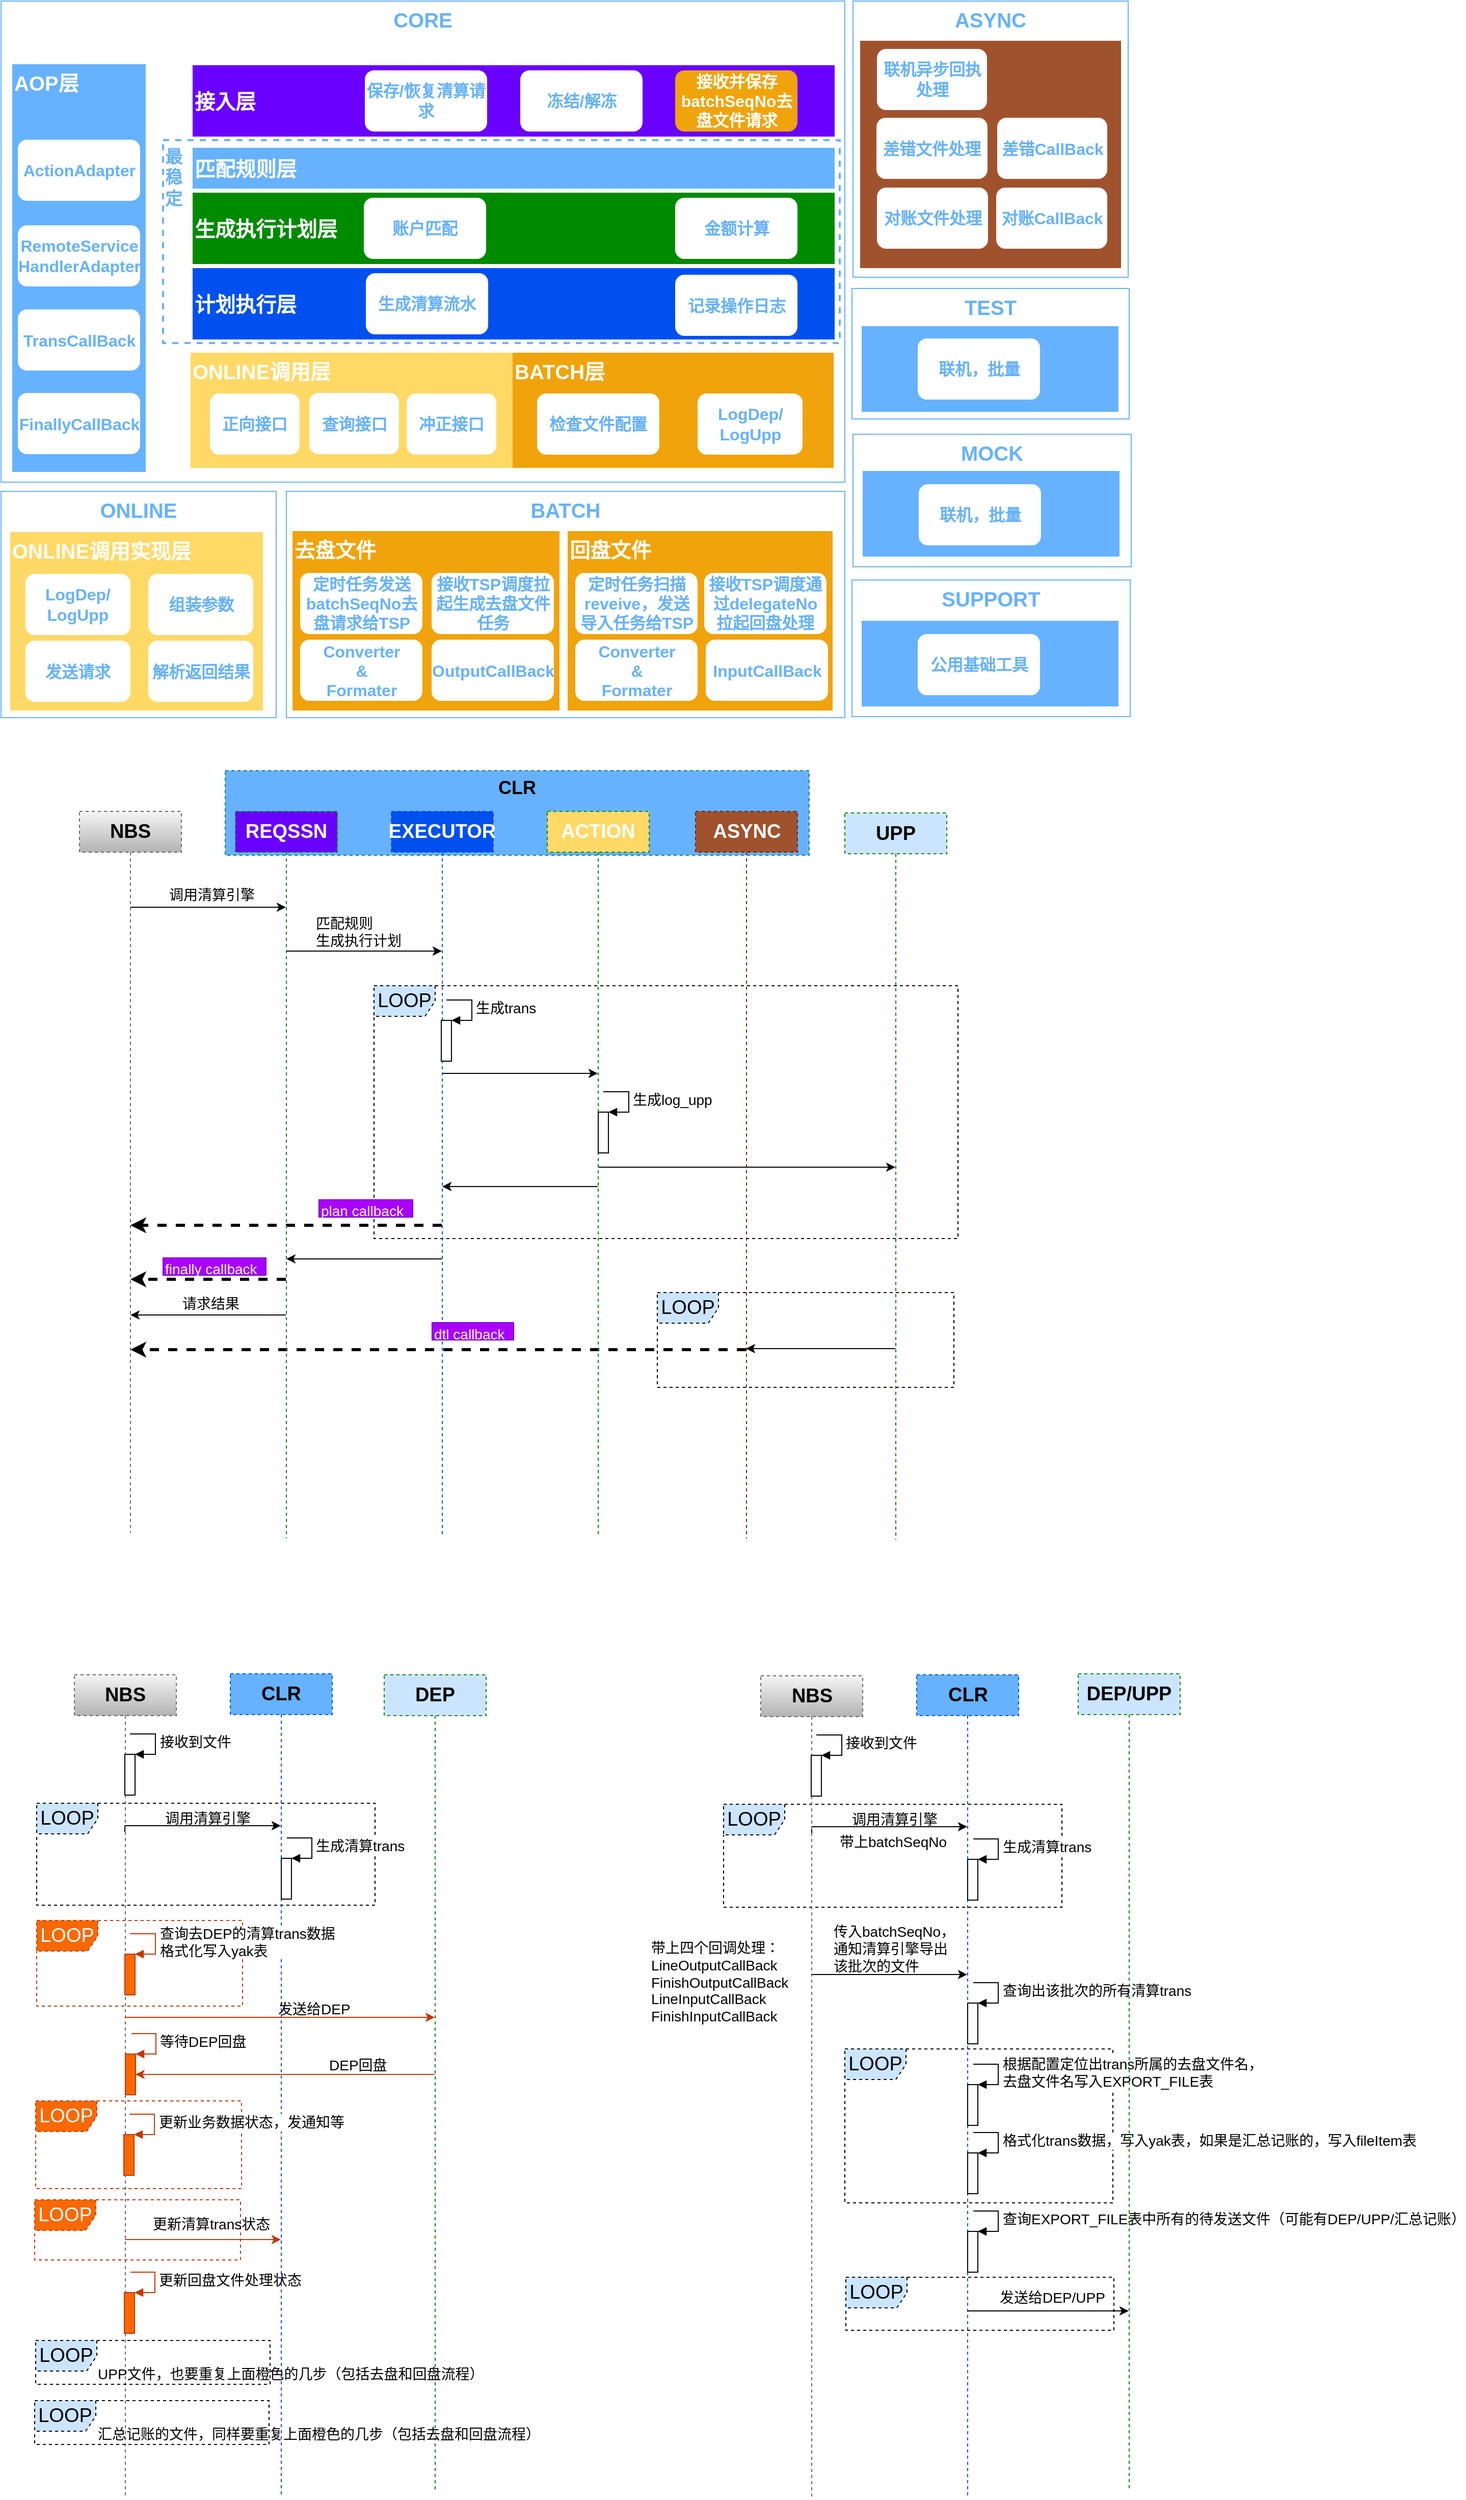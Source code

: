 <mxfile pages="1" version="11.2.8" type="github"><diagram id="kjUhLuTlYEf19-uYpVck" name="ÃÂÃÂ§ÃÂÃÂ¬ÃÂÃÂ¬ 1 ÃÂÃÂ©ÃÂÃÂ¡ÃÂÃÂµ"><mxGraphModel dx="1421" dy="790" grid="0" gridSize="10" guides="1" tooltips="1" connect="1" arrows="1" fold="1" page="0" pageScale="1" pageWidth="827" pageHeight="1169" math="0" shadow="0"><root><mxCell id="0"/><mxCell id="1" parent="0"/><mxCell id="Dk_QuYkN4jDLy0KGSyAI-108" value="LOOP" style="shape=umlFrame;whiteSpace=wrap;html=1;dashed=1;strokeColor=#C73500;fillColor=#fa6800;fontSize=19;fontColor=#ffffff;" vertex="1" parent="1"><mxGeometry x="33" y="2385" width="202" height="59" as="geometry"/></mxCell><mxCell id="Dk_QuYkN4jDLy0KGSyAI-158" value="LOOP" style="shape=umlFrame;whiteSpace=wrap;html=1;dashed=1;strokeColor=#000000;fillColor=#CCE5FF;fontSize=19;fontColor=#000000;" vertex="1" parent="1"><mxGeometry x="828" y="2237" width="263" height="151" as="geometry"/></mxCell><mxCell id="Dk_QuYkN4jDLy0KGSyAI-76" value="LOOP" style="shape=umlFrame;whiteSpace=wrap;html=1;dashed=1;strokeColor=#000000;fillColor=#CCE5FF;fontSize=19;fontColor=#000000;" vertex="1" parent="1"><mxGeometry x="35" y="1996" width="332" height="100" as="geometry"/></mxCell><mxCell id="Dk_QuYkN4jDLy0KGSyAI-8" value="LOOP" style="shape=umlFrame;whiteSpace=wrap;html=1;dashed=1;strokeColor=#000000;fillColor=#CCE5FF;fontSize=19;fontColor=#000000;" vertex="1" parent="1"><mxGeometry x="366" y="1194" width="573" height="248" as="geometry"/></mxCell><mxCell id="Dk_QuYkN4jDLy0KGSyAI-35" style="edgeStyle=orthogonalEdgeStyle;rounded=0;orthogonalLoop=1;jettySize=auto;html=1;dashed=1;strokeWidth=3;fontSize=18;fontColor=#000000;" edge="1" parent="1" source="Dk_QuYkN4jDLy0KGSyAI-39" target="Dk_QuYkN4jDLy0KGSyAI-1"><mxGeometry relative="1" as="geometry"><Array as="points"><mxPoint x="559" y="1551"/><mxPoint x="559" y="1551"/></Array></mxGeometry></mxCell><mxCell id="Dk_QuYkN4jDLy0KGSyAI-34" value="LOOP" style="shape=umlFrame;whiteSpace=wrap;html=1;dashed=1;strokeColor=#000000;fillColor=#CCE5FF;fontSize=19;fontColor=#000000;" vertex="1" parent="1"><mxGeometry x="644" y="1495" width="291" height="93" as="geometry"/></mxCell><mxCell id="Dk_QuYkN4jDLy0KGSyAI-33" value="CLR" style="rounded=0;whiteSpace=wrap;html=1;fontSize=18;verticalAlign=top;fontStyle=1;dashed=1;fillColor=#66B2FF;strokeColor=#0e8088;" vertex="1" parent="1"><mxGeometry x="220" y="983" width="573" height="83" as="geometry"/></mxCell><mxCell id="4c6s9izEjnyOQbOyyqgE-10" value="&lt;div&gt;CORE&lt;/div&gt;&lt;div&gt;&lt;br&gt;&lt;/div&gt;" style="rounded=0;whiteSpace=wrap;html=1;align=center;fillColor=none;strokeColor=#66B2FF;fontSize=20;fontStyle=1;fontColor=#66B2FF;verticalAlign=top;" parent="1" vertex="1"><mxGeometry y="228" width="828" height="472" as="geometry"/></mxCell><mxCell id="uKmGDKJGISxBKUMgDR7r-21" value="&lt;div&gt;&lt;b style=&quot;font-size: 17px&quot;&gt;最&lt;/b&gt;&lt;/div&gt;&lt;div&gt;&lt;b style=&quot;font-size: 17px&quot;&gt;稳&lt;/b&gt;&lt;/div&gt;&lt;div&gt;&lt;b style=&quot;font-size: 17px&quot;&gt;定&lt;/b&gt;&lt;/div&gt;" style="rounded=0;whiteSpace=wrap;html=1;fillColor=none;fontColor=#66B2FF;dashed=1;align=left;verticalAlign=top;fontSize=17;strokeColor=#66B2FF;strokeWidth=2;" parent="1" vertex="1"><mxGeometry x="159" y="364.5" width="664" height="199" as="geometry"/></mxCell><mxCell id="4c6s9izEjnyOQbOyyqgE-11" value="BATCH" style="rounded=0;whiteSpace=wrap;html=1;align=center;fillColor=none;strokeColor=#66B2FF;fontSize=20;fontStyle=1;fontColor=#66B2FF;verticalAlign=top;" parent="1" vertex="1"><mxGeometry x="280" y="709" width="548" height="222" as="geometry"/></mxCell><mxCell id="4c6s9izEjnyOQbOyyqgE-26" value="回盘文件" style="rounded=0;whiteSpace=wrap;html=1;align=left;fillColor=#f0a30a;strokeColor=none;fontSize=20;fontStyle=1;verticalAlign=top;fontColor=#ffffff;" parent="1" vertex="1"><mxGeometry x="556" y="748" width="260" height="176" as="geometry"/></mxCell><mxCell id="4c6s9izEjnyOQbOyyqgE-12" value="ONLINE" style="rounded=0;whiteSpace=wrap;html=1;align=center;fillColor=none;strokeColor=#66B2FF;fontSize=20;fontStyle=1;fontColor=#66B2FF;verticalAlign=top;" parent="1" vertex="1"><mxGeometry y="709" width="270" height="222" as="geometry"/></mxCell><mxCell id="1P6K6oFf8oCfgGA-prA9-4" value="ONLINE调用层" style="rounded=0;whiteSpace=wrap;html=1;align=left;fillColor=#FFD966;strokeColor=none;fontSize=20;fontStyle=1;fontColor=#FFFFFF;verticalAlign=top;" parent="1" vertex="1"><mxGeometry x="186" y="573" width="318" height="113" as="geometry"/></mxCell><mxCell id="H8eZMBbduY-FewTbX4_A-4" value="&lt;font style=&quot;font-size: 20px;&quot; color=&quot;#FFFFFF&quot;&gt;接入层&lt;/font&gt;" style="rounded=0;whiteSpace=wrap;html=1;align=left;fillColor=#6A00FF;strokeColor=none;fontFamily=Helvetica;fontSize=20;fontStyle=1;fontColor=#ffffff;" parent="1" vertex="1"><mxGeometry x="188" y="291" width="630" height="70" as="geometry"/></mxCell><mxCell id="H8eZMBbduY-FewTbX4_A-7" value="&lt;font style=&quot;font-size: 20px&quot; color=&quot;#FFFFFF&quot;&gt;匹配规则层&lt;/font&gt;" style="rounded=0;whiteSpace=wrap;html=1;align=left;fillColor=#66B2FF;strokeColor=none;fontSize=20;fontStyle=1;fontColor=#ffffff;" parent="1" vertex="1"><mxGeometry x="188" y="372" width="630" height="40" as="geometry"/></mxCell><mxCell id="jm_BWGQIBMTPluMQ3C9E-6" value="&lt;font style=&quot;font-size: 20px&quot; color=&quot;#FFFFFF&quot;&gt;生成执行计划层&lt;/font&gt;" style="rounded=0;whiteSpace=wrap;html=1;align=left;fillColor=#008A00;strokeColor=none;fontSize=20;fontStyle=1;fontColor=#ffffff;" parent="1" vertex="1"><mxGeometry x="188" y="416" width="630" height="70" as="geometry"/></mxCell><mxCell id="jm_BWGQIBMTPluMQ3C9E-7" value="账户匹配" style="rounded=1;whiteSpace=wrap;html=1;align=center;fontSize=16;strokeColor=none;fontColor=#66B2FF;fontStyle=1" parent="1" vertex="1"><mxGeometry x="356" y="421" width="120" height="60" as="geometry"/></mxCell><mxCell id="jm_BWGQIBMTPluMQ3C9E-9" value="&lt;div&gt;金额计算&lt;/div&gt;" style="rounded=1;whiteSpace=wrap;html=1;align=center;fontSize=16;strokeColor=none;fontColor=#66B2FF;fontStyle=1" parent="1" vertex="1"><mxGeometry x="661.5" y="421" width="120" height="60" as="geometry"/></mxCell><mxCell id="jm_BWGQIBMTPluMQ3C9E-10" value="计划执行层" style="rounded=0;whiteSpace=wrap;html=1;align=left;fillColor=#0050EF;strokeColor=none;fontSize=20;fontStyle=1;fontColor=#ffffff;" parent="1" vertex="1"><mxGeometry x="188" y="490" width="630" height="70" as="geometry"/></mxCell><mxCell id="1P6K6oFf8oCfgGA-prA9-13" value="去盘文件" style="rounded=0;whiteSpace=wrap;html=1;align=left;fillColor=#f0a30a;strokeColor=none;fontSize=20;fontStyle=1;verticalAlign=top;fontColor=#ffffff;" parent="1" vertex="1"><mxGeometry x="286" y="748" width="262" height="176" as="geometry"/></mxCell><mxCell id="4c6s9izEjnyOQbOyyqgE-1" value="正向接口" style="rounded=1;whiteSpace=wrap;html=1;align=center;fontSize=16;strokeColor=none;fontColor=#66B2FF;fontStyle=1" parent="1" vertex="1"><mxGeometry x="205" y="613" width="88" height="60" as="geometry"/></mxCell><mxCell id="4c6s9izEjnyOQbOyyqgE-2" value="BATCH层" style="rounded=0;whiteSpace=wrap;html=1;align=left;fillColor=#f0a30a;strokeColor=none;fontSize=20;fontStyle=1;verticalAlign=top;fontColor=#ffffff;" parent="1" vertex="1"><mxGeometry x="502" y="573" width="315" height="113" as="geometry"/></mxCell><mxCell id="4c6s9izEjnyOQbOyyqgE-4" value="检查文件配置" style="rounded=1;whiteSpace=wrap;html=1;align=center;fontSize=16;strokeColor=none;fontColor=#66B2FF;fontStyle=1" parent="1" vertex="1"><mxGeometry x="526" y="613" width="120" height="60" as="geometry"/></mxCell><mxCell id="4c6s9izEjnyOQbOyyqgE-5" value="AOP层" style="rounded=0;whiteSpace=wrap;html=1;align=left;fillColor=#66B2FF;strokeColor=none;fontSize=20;fontStyle=1;fontColor=#ffffff;verticalAlign=top;" parent="1" vertex="1"><mxGeometry x="11" y="290" width="131" height="400" as="geometry"/></mxCell><mxCell id="4c6s9izEjnyOQbOyyqgE-6" value="ActionAdapter" style="rounded=1;whiteSpace=wrap;html=1;align=center;fontSize=16;strokeColor=none;fontColor=#66B2FF;fontStyle=1" parent="1" vertex="1"><mxGeometry x="16.5" y="364" width="120" height="60" as="geometry"/></mxCell><mxCell id="4c6s9izEjnyOQbOyyqgE-7" value="&lt;div&gt;RemoteService&lt;/div&gt;&lt;div&gt;HandlerAdapter&lt;/div&gt;" style="rounded=1;html=1;align=center;fontSize=16;strokeColor=none;fontColor=#66B2FF;fontStyle=1;whiteSpace=wrap;" parent="1" vertex="1"><mxGeometry x="16.5" y="448" width="120" height="60" as="geometry"/></mxCell><mxCell id="4c6s9izEjnyOQbOyyqgE-13" value="FinallyCallBack" style="rounded=1;whiteSpace=wrap;html=1;align=center;fontSize=16;strokeColor=none;fontColor=#66B2FF;fontStyle=1" parent="1" vertex="1"><mxGeometry x="16.5" y="612.5" width="120" height="60" as="geometry"/></mxCell><mxCell id="4c6s9izEjnyOQbOyyqgE-24" value="ONLINE调用实现层" style="rounded=0;whiteSpace=wrap;html=1;align=left;fillColor=#FFD966;strokeColor=none;fontSize=20;fontStyle=1;fontColor=#FFFFFF;verticalAlign=top;" parent="1" vertex="1"><mxGeometry x="9" y="749" width="248" height="175" as="geometry"/></mxCell><mxCell id="4c6s9izEjnyOQbOyyqgE-25" value="&lt;div&gt;LogDep/&lt;/div&gt;&lt;div&gt;LogUpp&lt;/div&gt;" style="rounded=1;whiteSpace=wrap;html=1;align=center;fontSize=16;strokeColor=none;fontColor=#66B2FF;fontStyle=1" parent="1" vertex="1"><mxGeometry x="24" y="790" width="103" height="60" as="geometry"/></mxCell><mxCell id="4c6s9izEjnyOQbOyyqgE-30" value="ASYNC" style="rounded=0;whiteSpace=wrap;html=1;align=center;fillColor=none;strokeColor=#66B2FF;fontSize=20;fontStyle=1;fontColor=#66B2FF;verticalAlign=top;" parent="1" vertex="1"><mxGeometry x="836" y="228" width="270" height="271" as="geometry"/></mxCell><mxCell id="4c6s9izEjnyOQbOyyqgE-31" value="" style="rounded=0;whiteSpace=wrap;html=1;align=left;fillColor=#a0522d;strokeColor=none;fontSize=20;fontStyle=1;verticalAlign=top;fontColor=#ffffff;" parent="1" vertex="1"><mxGeometry x="843" y="267" width="256" height="223" as="geometry"/></mxCell><mxCell id="4c6s9izEjnyOQbOyyqgE-32" value="联机异步回执处理" style="rounded=1;whiteSpace=wrap;html=1;align=center;fontSize=16;strokeColor=none;fontColor=#66B2FF;fontStyle=1" parent="1" vertex="1"><mxGeometry x="859.5" y="275" width="108" height="60" as="geometry"/></mxCell><mxCell id="TYmXcNXVdZr6F9isr1yF-2" value="&lt;div&gt;生成清算流水&lt;/div&gt;" style="rounded=1;whiteSpace=wrap;html=1;align=center;fontSize=16;strokeColor=none;fontColor=#66B2FF;fontStyle=1" parent="1" vertex="1"><mxGeometry x="358" y="495" width="120" height="60" as="geometry"/></mxCell><mxCell id="TYmXcNXVdZr6F9isr1yF-3" value="记录操作日志" style="rounded=1;whiteSpace=wrap;html=1;align=center;fontSize=16;strokeColor=none;fontColor=#66B2FF;fontStyle=1" parent="1" vertex="1"><mxGeometry x="661.5" y="496.5" width="120" height="60" as="geometry"/></mxCell><mxCell id="uqlAVvZez1j8Dtwm_awE-3" value="TEST" style="rounded=0;whiteSpace=wrap;html=1;align=center;fillColor=none;strokeColor=#66B2FF;fontSize=20;fontStyle=1;fontColor=#66B2FF;verticalAlign=top;" parent="1" vertex="1"><mxGeometry x="835" y="510" width="272" height="128" as="geometry"/></mxCell><mxCell id="uqlAVvZez1j8Dtwm_awE-4" value="MOCK" style="rounded=0;whiteSpace=wrap;html=1;align=center;fillColor=none;strokeColor=#66B2FF;fontSize=20;fontStyle=1;fontColor=#66B2FF;verticalAlign=top;" parent="1" vertex="1"><mxGeometry x="836" y="653" width="273" height="130" as="geometry"/></mxCell><mxCell id="uqlAVvZez1j8Dtwm_awE-5" value="" style="rounded=0;whiteSpace=wrap;html=1;align=left;fillColor=#66B2FF;strokeColor=none;fontSize=20;fontStyle=1;fontColor=#ffffff;verticalAlign=top;" parent="1" vertex="1"><mxGeometry x="844.5" y="547" width="252" height="84" as="geometry"/></mxCell><mxCell id="uqlAVvZez1j8Dtwm_awE-6" value="联机，批量" style="rounded=1;whiteSpace=wrap;html=1;align=center;fontSize=16;strokeColor=none;fontColor=#66B2FF;fontStyle=1" parent="1" vertex="1"><mxGeometry x="899.5" y="559" width="120" height="60" as="geometry"/></mxCell><mxCell id="uqlAVvZez1j8Dtwm_awE-7" value="" style="rounded=0;whiteSpace=wrap;html=1;align=left;fillColor=#66B2FF;strokeColor=none;fontSize=20;fontStyle=1;fontColor=#ffffff;verticalAlign=top;" parent="1" vertex="1"><mxGeometry x="845.5" y="689" width="252" height="84" as="geometry"/></mxCell><mxCell id="uqlAVvZez1j8Dtwm_awE-8" value="联机，批量" style="rounded=1;whiteSpace=wrap;html=1;align=center;fontSize=16;strokeColor=none;fontColor=#66B2FF;fontStyle=1" parent="1" vertex="1"><mxGeometry x="900.5" y="702" width="120" height="60" as="geometry"/></mxCell><mxCell id="H8eZMBbduY-FewTbX4_A-2" value="保存/恢复清算请求" style="rounded=1;whiteSpace=wrap;html=1;align=center;fontSize=16;strokeColor=none;fontColor=#66B2FF;fontStyle=1" parent="1" vertex="1"><mxGeometry x="357" y="296" width="120" height="60" as="geometry"/></mxCell><mxCell id="H8eZMBbduY-FewTbX4_A-3" value="接收并保存batchSeqNo去盘文件请求" style="rounded=1;whiteSpace=wrap;html=1;align=center;fontSize=16;strokeColor=none;fontStyle=1;fillColor=#f0a30a;fontColor=#ffffff;" parent="1" vertex="1"><mxGeometry x="661.5" y="296" width="120" height="60" as="geometry"/></mxCell><mxCell id="uKmGDKJGISxBKUMgDR7r-4" value="组装参数" style="rounded=1;whiteSpace=wrap;html=1;align=center;fontSize=16;strokeColor=none;fontColor=#66B2FF;fontStyle=1" parent="1" vertex="1"><mxGeometry x="144.5" y="790" width="103" height="60" as="geometry"/></mxCell><mxCell id="uKmGDKJGISxBKUMgDR7r-5" value="发送请求" style="rounded=1;whiteSpace=wrap;html=1;align=center;fontSize=16;strokeColor=none;fontColor=#66B2FF;fontStyle=1" parent="1" vertex="1"><mxGeometry x="24" y="855.5" width="103" height="60" as="geometry"/></mxCell><mxCell id="uKmGDKJGISxBKUMgDR7r-6" value="解析返回结果" style="rounded=1;whiteSpace=wrap;html=1;align=center;fontSize=16;strokeColor=none;fontColor=#66B2FF;fontStyle=1" parent="1" vertex="1"><mxGeometry x="144.5" y="855.5" width="103" height="60" as="geometry"/></mxCell><mxCell id="uKmGDKJGISxBKUMgDR7r-14" value="差错文件处理" style="rounded=1;whiteSpace=wrap;html=1;align=center;fontSize=16;strokeColor=none;fontColor=#66B2FF;fontStyle=1" parent="1" vertex="1"><mxGeometry x="859" y="342.5" width="109" height="60" as="geometry"/></mxCell><mxCell id="4c6s9izEjnyOQbOyyqgE-14" value="定时任务发送batchSeqNo去盘请求给TSP" style="rounded=1;whiteSpace=wrap;html=1;align=center;fontSize=16;strokeColor=none;fontColor=#66B2FF;fontStyle=1" parent="1" vertex="1"><mxGeometry x="293.5" y="789" width="120" height="60" as="geometry"/></mxCell><mxCell id="4c6s9izEjnyOQbOyyqgE-17" value="定时任务扫描reveive，发送导入任务给TSP" style="rounded=1;whiteSpace=wrap;html=1;align=center;fontSize=16;strokeColor=none;fontColor=#66B2FF;fontStyle=1" parent="1" vertex="1"><mxGeometry x="563.5" y="789" width="120" height="60" as="geometry"/></mxCell><mxCell id="4c6s9izEjnyOQbOyyqgE-18" value="接收TSP调度通过delegateNo拉起回盘处理" style="rounded=1;whiteSpace=wrap;html=1;align=center;fontSize=16;strokeColor=none;fontColor=#66B2FF;fontStyle=1" parent="1" vertex="1"><mxGeometry x="690" y="789" width="120" height="60" as="geometry"/></mxCell><mxCell id="uqlAVvZez1j8Dtwm_awE-9" value="Converter&lt;br&gt;&amp;amp;&lt;br&gt;Formater" style="rounded=1;whiteSpace=wrap;html=1;align=center;fontSize=16;strokeColor=none;fontColor=#66B2FF;fontStyle=1" parent="1" vertex="1"><mxGeometry x="293.5" y="854.5" width="120" height="60" as="geometry"/></mxCell><mxCell id="uqlAVvZez1j8Dtwm_awE-10" value="Converter&lt;br&gt;&amp;amp;&lt;br&gt;Formater" style="rounded=1;whiteSpace=wrap;html=1;align=center;fontSize=16;strokeColor=none;fontColor=#66B2FF;fontStyle=1" parent="1" vertex="1"><mxGeometry x="563.5" y="854.5" width="120" height="60" as="geometry"/></mxCell><mxCell id="uKmGDKJGISxBKUMgDR7r-25" value="接收TSP调度拉起生成去盘文件任务" style="rounded=1;whiteSpace=wrap;html=1;align=center;fontSize=16;strokeColor=none;fontColor=#66B2FF;fontStyle=1" parent="1" vertex="1"><mxGeometry x="422.5" y="789" width="120" height="60" as="geometry"/></mxCell><mxCell id="uKmGDKJGISxBKUMgDR7r-26" value="OutputCallBack" style="rounded=1;whiteSpace=wrap;html=1;align=center;fontSize=16;strokeColor=none;fontColor=#66B2FF;fontStyle=1" parent="1" vertex="1"><mxGeometry x="422.5" y="854.5" width="120" height="60" as="geometry"/></mxCell><mxCell id="uKmGDKJGISxBKUMgDR7r-27" value="TransCallBack" style="rounded=1;whiteSpace=wrap;html=1;align=center;fontSize=16;strokeColor=none;fontColor=#66B2FF;fontStyle=1" parent="1" vertex="1"><mxGeometry x="16.5" y="530.5" width="120" height="60" as="geometry"/></mxCell><mxCell id="uKmGDKJGISxBKUMgDR7r-28" value="差错CallBack" style="rounded=1;whiteSpace=wrap;html=1;align=center;fontSize=16;strokeColor=none;fontColor=#66B2FF;fontStyle=1" parent="1" vertex="1"><mxGeometry x="977.5" y="342.5" width="108" height="60" as="geometry"/></mxCell><mxCell id="uKmGDKJGISxBKUMgDR7r-29" value="对账文件处理" style="rounded=1;whiteSpace=wrap;html=1;align=center;fontSize=16;strokeColor=none;fontColor=#66B2FF;fontStyle=1" parent="1" vertex="1"><mxGeometry x="859.5" y="411" width="109" height="60" as="geometry"/></mxCell><mxCell id="uKmGDKJGISxBKUMgDR7r-30" value="对账CallBack" style="rounded=1;whiteSpace=wrap;html=1;align=center;fontSize=16;strokeColor=none;fontColor=#66B2FF;fontStyle=1" parent="1" vertex="1"><mxGeometry x="976.5" y="411" width="109" height="60" as="geometry"/></mxCell><mxCell id="uKmGDKJGISxBKUMgDR7r-31" value="查询接口" style="rounded=1;whiteSpace=wrap;html=1;align=center;fontSize=16;strokeColor=none;fontColor=#66B2FF;fontStyle=1" parent="1" vertex="1"><mxGeometry x="302.5" y="612.5" width="88" height="60" as="geometry"/></mxCell><mxCell id="uKmGDKJGISxBKUMgDR7r-32" value="冲正接口" style="rounded=1;whiteSpace=wrap;html=1;align=center;fontSize=16;strokeColor=none;fontColor=#66B2FF;fontStyle=1" parent="1" vertex="1"><mxGeometry x="398" y="613" width="88" height="60" as="geometry"/></mxCell><mxCell id="uKmGDKJGISxBKUMgDR7r-33" value="InputCallBack" style="rounded=1;whiteSpace=wrap;html=1;align=center;fontSize=16;strokeColor=none;fontColor=#66B2FF;fontStyle=1" parent="1" vertex="1"><mxGeometry x="691.5" y="854.5" width="120" height="60" as="geometry"/></mxCell><mxCell id="uKmGDKJGISxBKUMgDR7r-34" value="SUPPORT" style="rounded=0;whiteSpace=wrap;html=1;align=center;fillColor=none;strokeColor=#66B2FF;fontSize=20;fontStyle=1;fontColor=#66B2FF;verticalAlign=top;" parent="1" vertex="1"><mxGeometry x="835" y="796" width="273" height="134" as="geometry"/></mxCell><mxCell id="uKmGDKJGISxBKUMgDR7r-35" value="" style="rounded=0;whiteSpace=wrap;html=1;align=left;fillColor=#66B2FF;strokeColor=none;fontSize=20;fontStyle=1;fontColor=#ffffff;verticalAlign=top;" parent="1" vertex="1"><mxGeometry x="844.5" y="836" width="252" height="84" as="geometry"/></mxCell><mxCell id="uKmGDKJGISxBKUMgDR7r-36" value="公用基础工具" style="rounded=1;whiteSpace=wrap;html=1;align=center;fontSize=16;strokeColor=none;fontColor=#66B2FF;fontStyle=1" parent="1" vertex="1"><mxGeometry x="899.5" y="849" width="120" height="60" as="geometry"/></mxCell><mxCell id="Dk_QuYkN4jDLy0KGSyAI-7" style="edgeStyle=orthogonalEdgeStyle;rounded=0;orthogonalLoop=1;jettySize=auto;html=1;fontSize=19;fontColor=#000000;" edge="1" parent="1" source="Dk_QuYkN4jDLy0KGSyAI-1" target="Dk_QuYkN4jDLy0KGSyAI-5"><mxGeometry relative="1" as="geometry"><Array as="points"><mxPoint x="203" y="1117"/><mxPoint x="203" y="1117"/></Array></mxGeometry></mxCell><mxCell id="Dk_QuYkN4jDLy0KGSyAI-1" value="NBS" style="shape=umlLifeline;perimeter=lifelinePerimeter;whiteSpace=wrap;html=1;container=1;collapsible=0;recursiveResize=0;outlineConnect=0;dashed=1;strokeColor=#666666;fillColor=#f5f5f5;fontSize=19;fontStyle=1;gradientColor=#b3b3b3;fontColor=#000000;" vertex="1" parent="1"><mxGeometry x="77" y="1023" width="100" height="708" as="geometry"/></mxCell><mxCell id="Dk_QuYkN4jDLy0KGSyAI-20" style="edgeStyle=orthogonalEdgeStyle;rounded=0;orthogonalLoop=1;jettySize=auto;html=1;fontSize=14;fontColor=#000000;" edge="1" parent="1" source="Dk_QuYkN4jDLy0KGSyAI-4" target="Dk_QuYkN4jDLy0KGSyAI-12"><mxGeometry relative="1" as="geometry"><Array as="points"><mxPoint x="524" y="1280"/><mxPoint x="524" y="1280"/></Array></mxGeometry></mxCell><mxCell id="Dk_QuYkN4jDLy0KGSyAI-29" style="edgeStyle=orthogonalEdgeStyle;rounded=0;orthogonalLoop=1;jettySize=auto;html=1;strokeWidth=3;fontSize=14;fontColor=#000000;dashed=1;" edge="1" parent="1" source="Dk_QuYkN4jDLy0KGSyAI-4" target="Dk_QuYkN4jDLy0KGSyAI-1"><mxGeometry relative="1" as="geometry"><Array as="points"><mxPoint x="223" y="1429"/><mxPoint x="223" y="1429"/></Array></mxGeometry></mxCell><mxCell id="Dk_QuYkN4jDLy0KGSyAI-36" style="edgeStyle=orthogonalEdgeStyle;rounded=0;orthogonalLoop=1;jettySize=auto;html=1;strokeWidth=1;fontSize=18;fontColor=#000000;" edge="1" parent="1" source="Dk_QuYkN4jDLy0KGSyAI-4" target="Dk_QuYkN4jDLy0KGSyAI-5"><mxGeometry relative="1" as="geometry"><Array as="points"><mxPoint x="359" y="1462"/><mxPoint x="359" y="1462"/></Array></mxGeometry></mxCell><mxCell id="Dk_QuYkN4jDLy0KGSyAI-4" value="EXECUTOR" style="shape=umlLifeline;perimeter=lifelinePerimeter;whiteSpace=wrap;html=1;container=1;collapsible=0;recursiveResize=0;outlineConnect=0;dashed=1;strokeColor=#0050EF;fillColor=#0050EF;fontSize=19;fontColor=#FFFFFF;fontStyle=1" vertex="1" parent="1"><mxGeometry x="383" y="1023" width="100" height="710" as="geometry"/></mxCell><mxCell id="Dk_QuYkN4jDLy0KGSyAI-18" value="" style="html=1;points=[];perimeter=orthogonalPerimeter;strokeColor=#000000;fillColor=#ffffff;fontSize=14;fontColor=#FFFFFF;" vertex="1" parent="Dk_QuYkN4jDLy0KGSyAI-4"><mxGeometry x="49" y="205" width="10" height="40" as="geometry"/></mxCell><mxCell id="Dk_QuYkN4jDLy0KGSyAI-19" value="生成trans" style="edgeStyle=orthogonalEdgeStyle;html=1;align=left;spacingLeft=2;endArrow=block;rounded=0;entryX=1;entryY=0;fontSize=14;fontColor=#000000;" edge="1" target="Dk_QuYkN4jDLy0KGSyAI-18" parent="Dk_QuYkN4jDLy0KGSyAI-4"><mxGeometry relative="1" as="geometry"><mxPoint x="54" y="185" as="sourcePoint"/><Array as="points"><mxPoint x="79" y="185"/></Array></mxGeometry></mxCell><mxCell id="Dk_QuYkN4jDLy0KGSyAI-9" style="edgeStyle=orthogonalEdgeStyle;rounded=0;orthogonalLoop=1;jettySize=auto;html=1;fontSize=19;fontColor=#000000;" edge="1" parent="1" source="Dk_QuYkN4jDLy0KGSyAI-5" target="Dk_QuYkN4jDLy0KGSyAI-4"><mxGeometry relative="1" as="geometry"><Array as="points"><mxPoint x="365" y="1160"/><mxPoint x="365" y="1160"/></Array></mxGeometry></mxCell><mxCell id="Dk_QuYkN4jDLy0KGSyAI-31" style="edgeStyle=orthogonalEdgeStyle;rounded=0;orthogonalLoop=1;jettySize=auto;html=1;dashed=1;strokeWidth=3;fontSize=14;fontColor=#000000;" edge="1" parent="1" source="Dk_QuYkN4jDLy0KGSyAI-5" target="Dk_QuYkN4jDLy0KGSyAI-1"><mxGeometry relative="1" as="geometry"><Array as="points"><mxPoint x="211" y="1482"/><mxPoint x="211" y="1482"/></Array></mxGeometry></mxCell><mxCell id="Dk_QuYkN4jDLy0KGSyAI-37" style="edgeStyle=orthogonalEdgeStyle;rounded=0;orthogonalLoop=1;jettySize=auto;html=1;strokeWidth=1;fontSize=18;fontColor=#000000;" edge="1" parent="1" source="Dk_QuYkN4jDLy0KGSyAI-5" target="Dk_QuYkN4jDLy0KGSyAI-1"><mxGeometry relative="1" as="geometry"><Array as="points"><mxPoint x="208" y="1517"/><mxPoint x="208" y="1517"/></Array></mxGeometry></mxCell><mxCell id="Dk_QuYkN4jDLy0KGSyAI-5" value="REQSSN" style="shape=umlLifeline;perimeter=lifelinePerimeter;whiteSpace=wrap;html=1;container=1;collapsible=0;recursiveResize=0;outlineConnect=0;dashed=1;strokeColor=#008A00;fillColor=#6A00FF;fontSize=19;fontColor=#FFFFFF;fontStyle=1" vertex="1" parent="1"><mxGeometry x="230" y="1023" width="100" height="713" as="geometry"/></mxCell><mxCell id="Dk_QuYkN4jDLy0KGSyAI-25" style="edgeStyle=orthogonalEdgeStyle;rounded=0;orthogonalLoop=1;jettySize=auto;html=1;fontSize=14;fontColor=#000000;strokeWidth=1;" edge="1" parent="1"><mxGeometry relative="1" as="geometry"><mxPoint x="877.5" y="1550" as="sourcePoint"/><mxPoint x="731" y="1550" as="targetPoint"/><Array as="points"><mxPoint x="827" y="1550"/><mxPoint x="827" y="1550"/></Array></mxGeometry></mxCell><mxCell id="Dk_QuYkN4jDLy0KGSyAI-6" value="UPP" style="shape=umlLifeline;perimeter=lifelinePerimeter;whiteSpace=wrap;html=1;container=1;collapsible=0;recursiveResize=0;outlineConnect=0;dashed=1;strokeColor=#008A00;fillColor=#CCE5FF;fontSize=19;fontColor=#000000;fontStyle=1" vertex="1" parent="1"><mxGeometry x="828" y="1024.5" width="100" height="713" as="geometry"/></mxCell><mxCell id="Dk_QuYkN4jDLy0KGSyAI-10" value="调用清算引擎" style="text;html=1;resizable=0;points=[];autosize=1;align=left;verticalAlign=top;spacingTop=-4;fontSize=14;fontColor=#000000;" vertex="1" parent="1"><mxGeometry x="162.5" y="1094" width="94" height="17" as="geometry"/></mxCell><mxCell id="Dk_QuYkN4jDLy0KGSyAI-11" value="匹配规则&lt;br&gt;生成执行计划" style="text;html=1;resizable=0;points=[];autosize=1;align=left;verticalAlign=top;spacingTop=-4;fontSize=14;fontColor=#000000;" vertex="1" parent="1"><mxGeometry x="306.5" y="1122" width="94" height="34" as="geometry"/></mxCell><mxCell id="Dk_QuYkN4jDLy0KGSyAI-24" style="edgeStyle=orthogonalEdgeStyle;rounded=0;orthogonalLoop=1;jettySize=auto;html=1;fontSize=14;fontColor=#000000;" edge="1" parent="1" source="Dk_QuYkN4jDLy0KGSyAI-12" target="Dk_QuYkN4jDLy0KGSyAI-6"><mxGeometry relative="1" as="geometry"><Array as="points"><mxPoint x="652" y="1372"/><mxPoint x="652" y="1372"/></Array></mxGeometry></mxCell><mxCell id="Dk_QuYkN4jDLy0KGSyAI-27" style="edgeStyle=orthogonalEdgeStyle;rounded=0;orthogonalLoop=1;jettySize=auto;html=1;strokeWidth=1;fontSize=14;fontColor=#000000;" edge="1" parent="1" source="Dk_QuYkN4jDLy0KGSyAI-12" target="Dk_QuYkN4jDLy0KGSyAI-4"><mxGeometry relative="1" as="geometry"><Array as="points"><mxPoint x="493" y="1391"/><mxPoint x="493" y="1391"/></Array></mxGeometry></mxCell><mxCell id="Dk_QuYkN4jDLy0KGSyAI-12" value="ACTION" style="shape=umlLifeline;perimeter=lifelinePerimeter;whiteSpace=wrap;html=1;container=1;collapsible=0;recursiveResize=0;outlineConnect=0;dashed=1;strokeColor=#008A00;fillColor=#FFD966;fontSize=19;fontColor=#FFFFFF;fontStyle=1" vertex="1" parent="1"><mxGeometry x="536" y="1023" width="100" height="710" as="geometry"/></mxCell><mxCell id="Dk_QuYkN4jDLy0KGSyAI-13" value="冻结/解冻" style="rounded=1;whiteSpace=wrap;html=1;align=center;fontSize=16;strokeColor=none;fontColor=#66B2FF;fontStyle=1" vertex="1" parent="1"><mxGeometry x="509.5" y="296" width="120" height="60" as="geometry"/></mxCell><mxCell id="Dk_QuYkN4jDLy0KGSyAI-22" value="生成log_upp" style="edgeStyle=orthogonalEdgeStyle;html=1;align=left;spacingLeft=2;endArrow=block;rounded=0;entryX=1;entryY=0;fontSize=14;fontColor=#000000;" edge="1" target="Dk_QuYkN4jDLy0KGSyAI-23" parent="1"><mxGeometry relative="1" as="geometry"><mxPoint x="591" y="1298" as="sourcePoint"/><Array as="points"><mxPoint x="616" y="1298"/></Array></mxGeometry></mxCell><mxCell id="Dk_QuYkN4jDLy0KGSyAI-23" value="" style="html=1;points=[];perimeter=orthogonalPerimeter;strokeColor=#000000;fillColor=#ffffff;fontSize=14;fontColor=#FFFFFF;" vertex="1" parent="1"><mxGeometry x="586" y="1318" width="10" height="40" as="geometry"/></mxCell><mxCell id="Dk_QuYkN4jDLy0KGSyAI-26" value="dtl callback" style="text;html=1;resizable=0;points=[];autosize=1;align=left;verticalAlign=top;spacingTop=-4;fontSize=14;fillColor=#aa00ff;strokeColor=#7700CC;fontColor=#ffffff;" vertex="1" parent="1"><mxGeometry x="423" y="1524.5" width="80" height="17" as="geometry"/></mxCell><mxCell id="Dk_QuYkN4jDLy0KGSyAI-30" value="plan callback" style="text;html=1;resizable=0;points=[];autosize=1;align=left;verticalAlign=top;spacingTop=-4;fontSize=14;fillColor=#aa00ff;strokeColor=#7700CC;fontColor=#ffffff;" vertex="1" parent="1"><mxGeometry x="312" y="1404" width="92" height="17" as="geometry"/></mxCell><mxCell id="Dk_QuYkN4jDLy0KGSyAI-32" value="&lt;div&gt;finally callback&lt;/div&gt;" style="text;html=1;resizable=0;points=[];autosize=1;align=left;verticalAlign=top;spacingTop=-4;fontSize=14;fillColor=#aa00ff;strokeColor=#7700CC;fontColor=#ffffff;" vertex="1" parent="1"><mxGeometry x="159" y="1461" width="101" height="17" as="geometry"/></mxCell><mxCell id="Dk_QuYkN4jDLy0KGSyAI-38" value="请求结果" style="text;html=1;resizable=0;points=[];autosize=1;align=left;verticalAlign=top;spacingTop=-4;fontSize=14;fontColor=#000000;" vertex="1" parent="1"><mxGeometry x="176" y="1495" width="66" height="17" as="geometry"/></mxCell><mxCell id="Dk_QuYkN4jDLy0KGSyAI-39" value="ASYNC" style="shape=umlLifeline;perimeter=lifelinePerimeter;whiteSpace=wrap;html=1;container=1;collapsible=0;recursiveResize=0;outlineConnect=0;dashed=1;fontSize=19;fontStyle=1;fillColor=#a0522d;strokeColor=#6D1F00;fontColor=#ffffff;" vertex="1" parent="1"><mxGeometry x="681.5" y="1023" width="100" height="713" as="geometry"/></mxCell><mxCell id="Dk_QuYkN4jDLy0KGSyAI-44" style="edgeStyle=orthogonalEdgeStyle;rounded=0;orthogonalLoop=1;jettySize=auto;html=1;fontSize=19;fontColor=#000000;" edge="1" parent="1"><mxGeometry relative="1" as="geometry"><mxPoint x="121.5" y="2024" as="sourcePoint"/><mxPoint x="274.5" y="2018" as="targetPoint"/><Array as="points"><mxPoint x="122" y="2018"/></Array></mxGeometry></mxCell><mxCell id="Dk_QuYkN4jDLy0KGSyAI-45" value="NBS" style="shape=umlLifeline;perimeter=lifelinePerimeter;whiteSpace=wrap;html=1;container=1;collapsible=0;recursiveResize=0;outlineConnect=0;dashed=1;strokeColor=#666666;fillColor=#f5f5f5;fontSize=19;fontStyle=1;gradientColor=#b3b3b3;fontColor=#000000;" vertex="1" parent="1"><mxGeometry x="72" y="1870" width="100" height="806" as="geometry"/></mxCell><mxCell id="Dk_QuYkN4jDLy0KGSyAI-74" value="" style="html=1;points=[];perimeter=orthogonalPerimeter;strokeColor=#000000;fillColor=#FFFFFF;fontSize=14;fontColor=#000000;" vertex="1" parent="Dk_QuYkN4jDLy0KGSyAI-45"><mxGeometry x="49.5" y="78" width="10" height="40" as="geometry"/></mxCell><mxCell id="Dk_QuYkN4jDLy0KGSyAI-75" value="接收到文件" style="edgeStyle=orthogonalEdgeStyle;html=1;align=left;spacingLeft=2;endArrow=block;rounded=0;entryX=1;entryY=0;strokeWidth=1;fontSize=14;fontColor=#000000;" edge="1" target="Dk_QuYkN4jDLy0KGSyAI-74" parent="Dk_QuYkN4jDLy0KGSyAI-45"><mxGeometry relative="1" as="geometry"><mxPoint x="54.5" y="58" as="sourcePoint"/><Array as="points"><mxPoint x="79.5" y="58"/></Array></mxGeometry></mxCell><mxCell id="Dk_QuYkN4jDLy0KGSyAI-183" value="" style="html=1;points=[];perimeter=orthogonalPerimeter;strokeColor=#C73500;fillColor=#fa6800;fontSize=14;fontColor=#ffffff;" vertex="1" parent="Dk_QuYkN4jDLy0KGSyAI-45"><mxGeometry x="49" y="606" width="10" height="40" as="geometry"/></mxCell><mxCell id="Dk_QuYkN4jDLy0KGSyAI-184" value="更新回盘文件处理状态" style="edgeStyle=orthogonalEdgeStyle;html=1;align=left;spacingLeft=2;endArrow=block;rounded=0;entryX=1;entryY=0;fontSize=14;fontColor=#000000;fillColor=#fa6800;strokeColor=#C73500;" edge="1" target="Dk_QuYkN4jDLy0KGSyAI-183" parent="Dk_QuYkN4jDLy0KGSyAI-45"><mxGeometry relative="1" as="geometry"><mxPoint x="55" y="586" as="sourcePoint"/><Array as="points"><mxPoint x="79" y="586"/></Array></mxGeometry></mxCell><mxCell id="Dk_QuYkN4jDLy0KGSyAI-49" value="CLR" style="shape=umlLifeline;perimeter=lifelinePerimeter;whiteSpace=wrap;html=1;container=1;collapsible=0;recursiveResize=0;outlineConnect=0;dashed=1;strokeColor=#0050EF;fillColor=#66B2FF;fontSize=19;fontColor=#000000;fontStyle=1" vertex="1" parent="1"><mxGeometry x="225" y="1869" width="100" height="808" as="geometry"/></mxCell><mxCell id="Dk_QuYkN4jDLy0KGSyAI-82" value="" style="html=1;points=[];perimeter=orthogonalPerimeter;strokeColor=#000000;fillColor=#ffffff;fontSize=14;fontColor=#FFFFFF;" vertex="1" parent="Dk_QuYkN4jDLy0KGSyAI-49"><mxGeometry x="50" y="181" width="10" height="40" as="geometry"/></mxCell><mxCell id="Dk_QuYkN4jDLy0KGSyAI-83" value="生成清算trans" style="edgeStyle=orthogonalEdgeStyle;html=1;align=left;spacingLeft=2;endArrow=block;rounded=0;entryX=1;entryY=0;fontSize=14;fontColor=#000000;" edge="1" target="Dk_QuYkN4jDLy0KGSyAI-82" parent="Dk_QuYkN4jDLy0KGSyAI-49"><mxGeometry relative="1" as="geometry"><mxPoint x="55.5" y="161" as="sourcePoint"/><Array as="points"><mxPoint x="80" y="161"/></Array></mxGeometry></mxCell><mxCell id="Dk_QuYkN4jDLy0KGSyAI-58" value="调用清算引擎" style="text;html=1;resizable=0;points=[];autosize=1;align=left;verticalAlign=top;spacingTop=-4;fontSize=14;fontColor=#000000;" vertex="1" parent="1"><mxGeometry x="159" y="2000" width="94" height="17" as="geometry"/></mxCell><mxCell id="Dk_QuYkN4jDLy0KGSyAI-70" value="&lt;div&gt;LogDep/&lt;/div&gt;&lt;div&gt;LogUpp&lt;/div&gt;" style="rounded=1;whiteSpace=wrap;html=1;align=center;fontSize=16;strokeColor=none;fontColor=#66B2FF;fontStyle=1" vertex="1" parent="1"><mxGeometry x="683.5" y="613" width="103" height="60" as="geometry"/></mxCell><mxCell id="Dk_QuYkN4jDLy0KGSyAI-93" style="edgeStyle=orthogonalEdgeStyle;rounded=0;orthogonalLoop=1;jettySize=auto;html=1;strokeWidth=1;fontSize=14;fontColor=#000000;fillColor=#fa6800;strokeColor=#C73500;" edge="1" parent="1"><mxGeometry relative="1" as="geometry"><mxPoint x="121.5" y="2206" as="sourcePoint"/><mxPoint x="425.5" y="2206" as="targetPoint"/><Array as="points"><mxPoint x="286" y="2206"/><mxPoint x="286" y="2206"/></Array></mxGeometry></mxCell><mxCell id="Dk_QuYkN4jDLy0KGSyAI-77" value="LOOP" style="shape=umlFrame;whiteSpace=wrap;html=1;dashed=1;strokeColor=#C73500;fillColor=#fa6800;fontSize=19;fontColor=#ffffff;" vertex="1" parent="1"><mxGeometry x="35" y="2111" width="202" height="84" as="geometry"/></mxCell><mxCell id="Dk_QuYkN4jDLy0KGSyAI-78" value="查询去DEP的清算trans数据&lt;br&gt;格式化写入yak表" style="edgeStyle=orthogonalEdgeStyle;html=1;align=left;spacingLeft=2;endArrow=block;rounded=0;entryX=1;entryY=0;fontSize=14;fontColor=#000000;fillColor=#fa6800;strokeColor=#C73500;" edge="1" target="Dk_QuYkN4jDLy0KGSyAI-79" parent="1"><mxGeometry relative="1" as="geometry"><mxPoint x="126.5" y="2124" as="sourcePoint"/><Array as="points"><mxPoint x="151.5" y="2124"/></Array></mxGeometry></mxCell><mxCell id="Dk_QuYkN4jDLy0KGSyAI-79" value="" style="html=1;points=[];perimeter=orthogonalPerimeter;strokeColor=#C73500;fillColor=#fa6800;fontSize=14;fontColor=#ffffff;" vertex="1" parent="1"><mxGeometry x="121.5" y="2144" width="10" height="40" as="geometry"/></mxCell><mxCell id="Dk_QuYkN4jDLy0KGSyAI-113" style="edgeStyle=orthogonalEdgeStyle;rounded=0;orthogonalLoop=1;jettySize=auto;html=1;strokeWidth=1;fontSize=14;fontColor=#000000;fillColor=#fa6800;strokeColor=#C73500;" edge="1" parent="1" target="Dk_QuYkN4jDLy0KGSyAI-97"><mxGeometry relative="1" as="geometry"><mxPoint x="425.5" y="2262" as="sourcePoint"/><Array as="points"><mxPoint x="299" y="2262"/><mxPoint x="299" y="2262"/></Array></mxGeometry></mxCell><mxCell id="Dk_QuYkN4jDLy0KGSyAI-91" value="DEP" style="shape=umlLifeline;perimeter=lifelinePerimeter;whiteSpace=wrap;html=1;container=1;collapsible=0;recursiveResize=0;outlineConnect=0;dashed=1;strokeColor=#008A00;fillColor=#CCE5FF;fontSize=19;fontColor=#000000;fontStyle=1" vertex="1" parent="1"><mxGeometry x="376" y="1870" width="100" height="802" as="geometry"/></mxCell><mxCell id="Dk_QuYkN4jDLy0KGSyAI-94" value="发送给DEP" style="text;html=1;resizable=0;points=[];autosize=1;align=left;verticalAlign=top;spacingTop=-4;fontSize=14;fontColor=#000000;" vertex="1" parent="1"><mxGeometry x="270" y="2186.5" width="80" height="17" as="geometry"/></mxCell><mxCell id="Dk_QuYkN4jDLy0KGSyAI-97" value="" style="html=1;points=[];perimeter=orthogonalPerimeter;strokeColor=#C73500;fillColor=#fa6800;fontSize=14;fontColor=#ffffff;" vertex="1" parent="1"><mxGeometry x="122" y="2242" width="10" height="40" as="geometry"/></mxCell><mxCell id="Dk_QuYkN4jDLy0KGSyAI-98" value="等待DEP回盘" style="edgeStyle=orthogonalEdgeStyle;html=1;align=left;spacingLeft=2;endArrow=block;rounded=0;entryX=1;entryY=0;fontSize=14;fontColor=#000000;fillColor=#fa6800;strokeColor=#C73500;" edge="1" target="Dk_QuYkN4jDLy0KGSyAI-97" parent="1"><mxGeometry relative="1" as="geometry"><mxPoint x="128" y="2222" as="sourcePoint"/><Array as="points"><mxPoint x="152" y="2222"/></Array></mxGeometry></mxCell><mxCell id="Dk_QuYkN4jDLy0KGSyAI-103" value="LOOP" style="shape=umlFrame;whiteSpace=wrap;html=1;dashed=1;strokeColor=#C73500;fillColor=#fa6800;fontSize=19;fontColor=#ffffff;" vertex="1" parent="1"><mxGeometry x="34" y="2288" width="202" height="86" as="geometry"/></mxCell><mxCell id="Dk_QuYkN4jDLy0KGSyAI-104" value="更新业务数据状态，发通知等" style="edgeStyle=orthogonalEdgeStyle;html=1;align=left;spacingLeft=2;endArrow=block;rounded=0;entryX=1;entryY=0;fontSize=14;fontColor=#000000;fillColor=#fa6800;strokeColor=#C73500;" edge="1" target="Dk_QuYkN4jDLy0KGSyAI-105" parent="1"><mxGeometry relative="1" as="geometry"><mxPoint x="126" y="2301" as="sourcePoint"/><Array as="points"><mxPoint x="150.5" y="2301"/></Array></mxGeometry></mxCell><mxCell id="Dk_QuYkN4jDLy0KGSyAI-105" value="" style="html=1;points=[];perimeter=orthogonalPerimeter;strokeColor=#C73500;fillColor=#fa6800;fontSize=14;fontColor=#ffffff;" vertex="1" parent="1"><mxGeometry x="120.5" y="2321" width="10" height="40" as="geometry"/></mxCell><mxCell id="Dk_QuYkN4jDLy0KGSyAI-111" style="edgeStyle=orthogonalEdgeStyle;rounded=0;orthogonalLoop=1;jettySize=auto;html=1;strokeWidth=1;fontSize=14;fontColor=#000000;fillColor=#fa6800;strokeColor=#C73500;" edge="1" parent="1"><mxGeometry relative="1" as="geometry"><mxPoint x="121.5" y="2424" as="sourcePoint"/><mxPoint x="274.5" y="2424" as="targetPoint"/><Array as="points"><mxPoint x="218" y="2424"/><mxPoint x="218" y="2424"/></Array></mxGeometry></mxCell><mxCell id="Dk_QuYkN4jDLy0KGSyAI-112" value="更新清算trans状态" style="text;html=1;resizable=0;points=[];autosize=1;align=left;verticalAlign=top;spacingTop=-4;fontSize=14;fontColor=#000000;" vertex="1" parent="1"><mxGeometry x="146.5" y="2397.5" width="126" height="17" as="geometry"/></mxCell><mxCell id="Dk_QuYkN4jDLy0KGSyAI-114" value="DEP回盘" style="text;html=1;resizable=0;points=[];autosize=1;align=left;verticalAlign=top;spacingTop=-4;fontSize=14;fontColor=#000000;" vertex="1" parent="1"><mxGeometry x="320" y="2242" width="66" height="17" as="geometry"/></mxCell><mxCell id="Dk_QuYkN4jDLy0KGSyAI-115" value="LOOP" style="shape=umlFrame;whiteSpace=wrap;html=1;dashed=1;strokeColor=#000000;fillColor=#CCE5FF;fontSize=19;fontColor=#000000;" vertex="1" parent="1"><mxGeometry x="34" y="2523" width="230" height="43" as="geometry"/></mxCell><mxCell id="Dk_QuYkN4jDLy0KGSyAI-116" value="UPP文件，也要重复上面橙色的几步（包括去盘和回盘流程）" style="text;html=1;resizable=0;points=[];autosize=1;align=left;verticalAlign=top;spacingTop=-4;fontSize=14;fontColor=#000000;" vertex="1" parent="1"><mxGeometry x="92.5" y="2544.5" width="387" height="17" as="geometry"/></mxCell><mxCell id="Dk_QuYkN4jDLy0KGSyAI-124" value="LOOP" style="shape=umlFrame;whiteSpace=wrap;html=1;dashed=1;strokeColor=#000000;fillColor=#CCE5FF;fontSize=19;fontColor=#000000;" vertex="1" parent="1"><mxGeometry x="709" y="1997" width="332" height="101" as="geometry"/></mxCell><mxCell id="Dk_QuYkN4jDLy0KGSyAI-125" style="edgeStyle=orthogonalEdgeStyle;rounded=0;orthogonalLoop=1;jettySize=auto;html=1;fontSize=19;fontColor=#000000;" edge="1" parent="1"><mxGeometry relative="1" as="geometry"><mxPoint x="795.5" y="2025" as="sourcePoint"/><mxPoint x="948" y="2019" as="targetPoint"/><Array as="points"><mxPoint x="795.5" y="2019"/></Array></mxGeometry></mxCell><mxCell id="Dk_QuYkN4jDLy0KGSyAI-153" style="edgeStyle=orthogonalEdgeStyle;rounded=0;orthogonalLoop=1;jettySize=auto;html=1;strokeWidth=1;fontSize=14;fontColor=#000000;" edge="1" parent="1" source="Dk_QuYkN4jDLy0KGSyAI-126" target="Dk_QuYkN4jDLy0KGSyAI-129"><mxGeometry relative="1" as="geometry"><Array as="points"><mxPoint x="871" y="2164"/><mxPoint x="871" y="2164"/></Array></mxGeometry></mxCell><mxCell id="Dk_QuYkN4jDLy0KGSyAI-126" value="NBS" style="shape=umlLifeline;perimeter=lifelinePerimeter;whiteSpace=wrap;html=1;container=1;collapsible=0;recursiveResize=0;outlineConnect=0;dashed=1;strokeColor=#666666;fillColor=#f5f5f5;fontSize=19;fontStyle=1;gradientColor=#b3b3b3;fontColor=#000000;" vertex="1" parent="1"><mxGeometry x="745.5" y="1871" width="100" height="806" as="geometry"/></mxCell><mxCell id="Dk_QuYkN4jDLy0KGSyAI-127" value="" style="html=1;points=[];perimeter=orthogonalPerimeter;strokeColor=#000000;fillColor=#FFFFFF;fontSize=14;fontColor=#000000;" vertex="1" parent="Dk_QuYkN4jDLy0KGSyAI-126"><mxGeometry x="49.5" y="78" width="10" height="40" as="geometry"/></mxCell><mxCell id="Dk_QuYkN4jDLy0KGSyAI-128" value="接收到文件" style="edgeStyle=orthogonalEdgeStyle;html=1;align=left;spacingLeft=2;endArrow=block;rounded=0;entryX=1;entryY=0;strokeWidth=1;fontSize=14;fontColor=#000000;" edge="1" parent="Dk_QuYkN4jDLy0KGSyAI-126" target="Dk_QuYkN4jDLy0KGSyAI-127"><mxGeometry relative="1" as="geometry"><mxPoint x="54.5" y="58" as="sourcePoint"/><Array as="points"><mxPoint x="79.5" y="58"/></Array></mxGeometry></mxCell><mxCell id="Dk_QuYkN4jDLy0KGSyAI-129" value="CLR" style="shape=umlLifeline;perimeter=lifelinePerimeter;whiteSpace=wrap;html=1;container=1;collapsible=0;recursiveResize=0;outlineConnect=0;dashed=1;strokeColor=#0050EF;fillColor=#66B2FF;fontSize=19;fontColor=#000000;fontStyle=1" vertex="1" parent="1"><mxGeometry x="898.5" y="1870" width="100" height="808" as="geometry"/></mxCell><mxCell id="Dk_QuYkN4jDLy0KGSyAI-130" value="" style="html=1;points=[];perimeter=orthogonalPerimeter;strokeColor=#000000;fillColor=#ffffff;fontSize=14;fontColor=#FFFFFF;" vertex="1" parent="Dk_QuYkN4jDLy0KGSyAI-129"><mxGeometry x="50" y="181" width="10" height="40" as="geometry"/></mxCell><mxCell id="Dk_QuYkN4jDLy0KGSyAI-131" value="生成清算trans" style="edgeStyle=orthogonalEdgeStyle;html=1;align=left;spacingLeft=2;endArrow=block;rounded=0;entryX=1;entryY=0;fontSize=14;fontColor=#000000;" edge="1" parent="Dk_QuYkN4jDLy0KGSyAI-129" target="Dk_QuYkN4jDLy0KGSyAI-130"><mxGeometry relative="1" as="geometry"><mxPoint x="55.5" y="161" as="sourcePoint"/><Array as="points"><mxPoint x="80" y="161"/></Array></mxGeometry></mxCell><mxCell id="Dk_QuYkN4jDLy0KGSyAI-132" value="调用清算引擎" style="text;html=1;resizable=0;points=[];autosize=1;align=left;verticalAlign=top;spacingTop=-4;fontSize=14;fontColor=#000000;" vertex="1" parent="1"><mxGeometry x="832.5" y="2001" width="94" height="17" as="geometry"/></mxCell><mxCell id="Dk_QuYkN4jDLy0KGSyAI-152" value="带上batchSeqNo" style="text;html=1;resizable=0;points=[];autosize=1;align=left;verticalAlign=top;spacingTop=-4;fontSize=14;fontColor=#000000;" vertex="1" parent="1"><mxGeometry x="820.5" y="2023" width="115" height="17" as="geometry"/></mxCell><mxCell id="Dk_QuYkN4jDLy0KGSyAI-154" value="&lt;div&gt;传入batchSeqNo，&lt;/div&gt;&lt;div&gt;通知清算引擎导出&lt;/div&gt;&lt;div&gt;该批次的文件&lt;/div&gt;" style="text;html=1;resizable=0;points=[];autosize=1;align=left;verticalAlign=top;spacingTop=-4;fontSize=14;fontColor=#000000;" vertex="1" parent="1"><mxGeometry x="815" y="2111" width="129" height="51" as="geometry"/></mxCell><mxCell id="Dk_QuYkN4jDLy0KGSyAI-155" value="&lt;div&gt;带上四个回调处理：&lt;/div&gt;&lt;div&gt;LineOutputCallBack&lt;br&gt;FinishOutputCallBack&lt;br&gt;LineInputCallBack&lt;br&gt;FinishInputCallBack&lt;br&gt;&lt;/div&gt;" style="text;html=1;resizable=0;points=[];autosize=1;align=left;verticalAlign=top;spacingTop=-4;fontSize=14;fontColor=#000000;" vertex="1" parent="1"><mxGeometry x="636" y="2126.5" width="146" height="85" as="geometry"/></mxCell><mxCell id="Dk_QuYkN4jDLy0KGSyAI-156" value="" style="html=1;points=[];perimeter=orthogonalPerimeter;strokeColor=#000000;fillColor=#ffffff;fontSize=14;fontColor=#FFFFFF;" vertex="1" parent="1"><mxGeometry x="948.5" y="2192" width="10" height="40" as="geometry"/></mxCell><mxCell id="Dk_QuYkN4jDLy0KGSyAI-157" value="查询出该批次的所有清算trans" style="edgeStyle=orthogonalEdgeStyle;html=1;align=left;spacingLeft=2;endArrow=block;rounded=0;entryX=1;entryY=0;fontSize=14;fontColor=#000000;" edge="1" target="Dk_QuYkN4jDLy0KGSyAI-156" parent="1"><mxGeometry relative="1" as="geometry"><mxPoint x="954" y="2172" as="sourcePoint"/><Array as="points"><mxPoint x="978.5" y="2172"/></Array></mxGeometry></mxCell><mxCell id="Dk_QuYkN4jDLy0KGSyAI-159" value="" style="html=1;points=[];perimeter=orthogonalPerimeter;strokeColor=#000000;fillColor=#ffffff;fontSize=14;fontColor=#FFFFFF;" vertex="1" parent="1"><mxGeometry x="948.5" y="2272" width="10" height="40" as="geometry"/></mxCell><mxCell id="Dk_QuYkN4jDLy0KGSyAI-160" value="根据配置定位出trans所属的去盘文件名，&lt;br&gt;去盘文件名写入EXPORT_FILE表" style="edgeStyle=orthogonalEdgeStyle;html=1;align=left;spacingLeft=2;endArrow=block;rounded=0;entryX=1;entryY=0;fontSize=14;fontColor=#000000;" edge="1" target="Dk_QuYkN4jDLy0KGSyAI-159" parent="1"><mxGeometry relative="1" as="geometry"><mxPoint x="954" y="2252" as="sourcePoint"/><Array as="points"><mxPoint x="978.5" y="2252"/></Array></mxGeometry></mxCell><mxCell id="Dk_QuYkN4jDLy0KGSyAI-164" value="" style="html=1;points=[];perimeter=orthogonalPerimeter;strokeColor=#000000;fillColor=#ffffff;fontSize=14;fontColor=#FFFFFF;" vertex="1" parent="1"><mxGeometry x="948.5" y="2339" width="10" height="40" as="geometry"/></mxCell><mxCell id="Dk_QuYkN4jDLy0KGSyAI-165" value="格式化trans数据，写入yak表，如果是汇总记账的，写入fileItem表" style="edgeStyle=orthogonalEdgeStyle;html=1;align=left;spacingLeft=2;endArrow=block;rounded=0;entryX=1;entryY=0;fontSize=14;fontColor=#000000;" edge="1" target="Dk_QuYkN4jDLy0KGSyAI-164" parent="1"><mxGeometry relative="1" as="geometry"><mxPoint x="954" y="2319" as="sourcePoint"/><Array as="points"><mxPoint x="978.5" y="2319"/></Array></mxGeometry></mxCell><mxCell id="Dk_QuYkN4jDLy0KGSyAI-166" value="LOOP" style="shape=umlFrame;whiteSpace=wrap;html=1;dashed=1;strokeColor=#000000;fillColor=#CCE5FF;fontSize=19;fontColor=#000000;" vertex="1" parent="1"><mxGeometry x="33" y="2582" width="230" height="43" as="geometry"/></mxCell><mxCell id="Dk_QuYkN4jDLy0KGSyAI-167" value="汇总记账的文件，同样要重复上面橙色的几步（包括去盘和回盘流程）" style="text;html=1;resizable=0;points=[];autosize=1;align=left;verticalAlign=top;spacingTop=-4;fontSize=14;fontColor=#000000;" vertex="1" parent="1"><mxGeometry x="92.5" y="2603.5" width="444" height="17" as="geometry"/></mxCell><mxCell id="Dk_QuYkN4jDLy0KGSyAI-173" value="" style="html=1;points=[];perimeter=orthogonalPerimeter;strokeColor=#000000;fillColor=#ffffff;fontSize=14;fontColor=#FFFFFF;" vertex="1" parent="1"><mxGeometry x="948.5" y="2416" width="10" height="40" as="geometry"/></mxCell><mxCell id="Dk_QuYkN4jDLy0KGSyAI-174" value="查询EXPORT_FILE表中所有的待发送文件（可能有DEP/UPP/汇总记账）" style="edgeStyle=orthogonalEdgeStyle;html=1;align=left;spacingLeft=2;endArrow=block;rounded=0;entryX=1;entryY=0;fontSize=14;fontColor=#000000;" edge="1" target="Dk_QuYkN4jDLy0KGSyAI-173" parent="1"><mxGeometry relative="1" as="geometry"><mxPoint x="954" y="2396" as="sourcePoint"/><Array as="points"><mxPoint x="978.5" y="2396"/></Array></mxGeometry></mxCell><mxCell id="Dk_QuYkN4jDLy0KGSyAI-181" style="edgeStyle=orthogonalEdgeStyle;rounded=0;orthogonalLoop=1;jettySize=auto;html=1;strokeWidth=1;fontSize=14;fontColor=#000000;" edge="1" parent="1" source="Dk_QuYkN4jDLy0KGSyAI-129" target="Dk_QuYkN4jDLy0KGSyAI-180"><mxGeometry relative="1" as="geometry"><Array as="points"><mxPoint x="1042" y="2494"/><mxPoint x="1042" y="2494"/></Array></mxGeometry></mxCell><mxCell id="Dk_QuYkN4jDLy0KGSyAI-175" value="LOOP" style="shape=umlFrame;whiteSpace=wrap;html=1;dashed=1;strokeColor=#000000;fillColor=#CCE5FF;fontSize=19;fontColor=#000000;" vertex="1" parent="1"><mxGeometry x="829" y="2461" width="263" height="52" as="geometry"/></mxCell><mxCell id="Dk_QuYkN4jDLy0KGSyAI-180" value="DEP/UPP" style="shape=umlLifeline;perimeter=lifelinePerimeter;whiteSpace=wrap;html=1;container=1;collapsible=0;recursiveResize=0;outlineConnect=0;dashed=1;strokeColor=#008A00;fillColor=#CCE5FF;fontSize=19;fontColor=#000000;fontStyle=1" vertex="1" parent="1"><mxGeometry x="1057" y="1869" width="100" height="802" as="geometry"/></mxCell><mxCell id="Dk_QuYkN4jDLy0KGSyAI-182" value="发送给DEP/UPP" style="text;html=1;resizable=0;points=[];autosize=1;align=left;verticalAlign=top;spacingTop=-4;fontSize=14;fontColor=#000000;" vertex="1" parent="1"><mxGeometry x="977.5" y="2470" width="111" height="17" as="geometry"/></mxCell></root></mxGraphModel></diagram></mxfile>